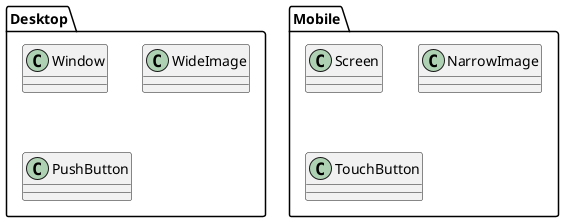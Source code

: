 @startuml
package Desktop {
class Window
class WideImage
class PushButton
}

package Mobile {
class Screen
class NarrowImage
class TouchButton
}
@enduml